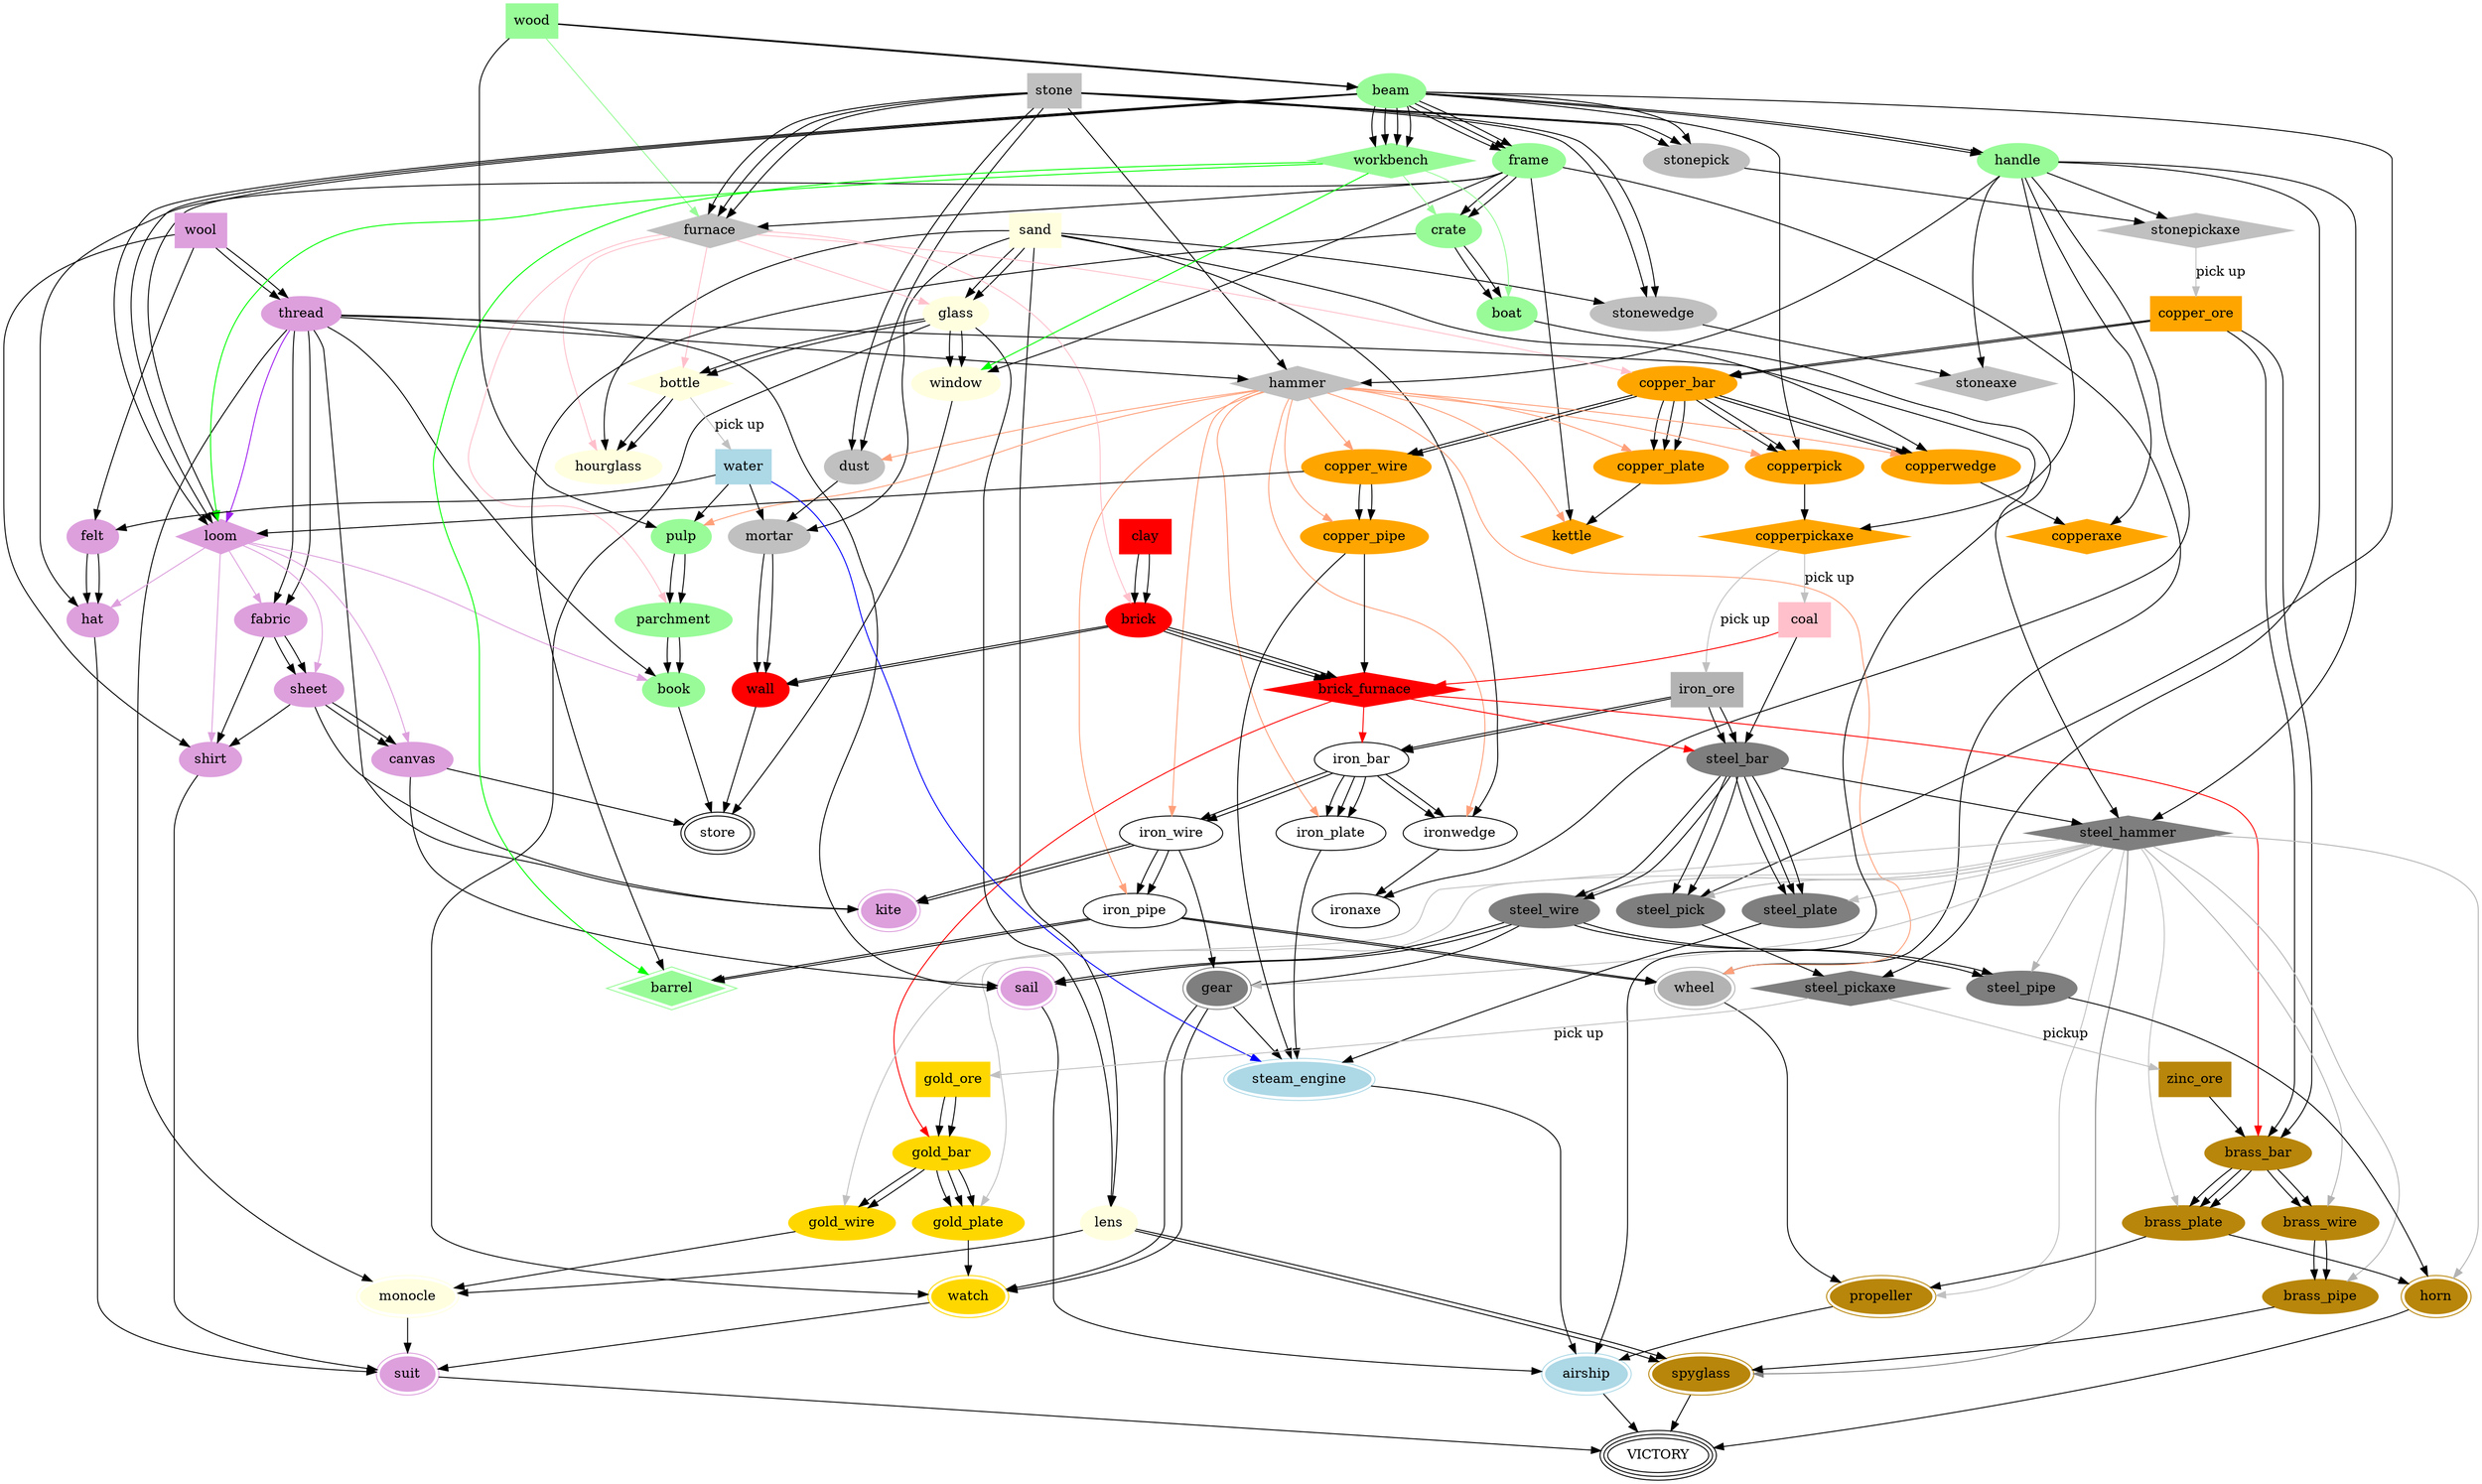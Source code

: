 digraph techtree {
wood -> beam;
wood -> beam;
beam -> frame;
beam -> frame;
beam -> frame;
beam -> handle;
beam -> handle;

sand -> stonewedge;
stone -> stonewedge;
stone -> stonewedge;
stonewedge -> stoneaxe;
handle -> stoneaxe;

beam -> stonepick;
stone -> stonepick;
stone -> stonepick;
stonepick -> stonepickaxe;
handle -> stonepickaxe;

sand -> copperwedge;
copper_bar -> copperwedge;
copper_bar -> copperwedge;
hammer -> copperwedge [color=lightsalmon];
copperwedge -> copperaxe;
handle -> copperaxe;

beam -> copperpick;
copper_bar -> copperpick;
copper_bar -> copperpick;
hammer -> copperpick [color=lightsalmon];
copperpick -> copperpickaxe;
handle -> copperpickaxe;

sand -> ironwedge;
iron_bar -> ironwedge;
iron_bar -> ironwedge;
hammer -> ironwedge [color=lightsalmon];
ironwedge -> ironaxe;
handle -> ironaxe;

stone -> furnace;
stone -> furnace;
stone -> furnace;
frame -> furnace;
iron_ore -> iron_bar;
iron_ore -> iron_bar;
wood -> furnace [color=palegreen];
coal -> brick_furnace [color=red];
brick_furnace -> iron_bar  [color=red];
copper_ore -> copper_bar;
copper_ore -> copper_bar;
furnace -> copper_bar [color=pink];
gold_ore -> gold_bar;
gold_ore -> gold_bar;
brick_furnace -> gold_bar [color=red];

steel_wire -> gear;
iron_wire -> gear;
steel_hammer -> gear [color=gray];

stone -> hammer;
handle -> hammer;
thread -> hammer;
iron_bar -> iron_wire;
iron_bar -> iron_wire;
hammer -> iron_wire [color=lightsalmon];
copper_bar -> copper_wire;
copper_bar -> copper_wire;
hammer -> copper_wire [color=lightsalmon];
gold_bar -> gold_wire;
gold_bar -> gold_wire;
steel_hammer -> gold_wire [color=gray];
sand -> glass;
furnace -> glass [color=pink];
sand -> glass;
glass -> bottle;
glass -> bottle;
furnace -> bottle  [color=pink];

wool -> thread;
wool -> thread;
thread -> fabric;
thread -> fabric;
loom -> fabric [color=plum];
fabric -> sheet;
fabric -> sheet;
loom -> sheet [color=plum];
wool -> shirt;
fabric -> shirt;
sheet -> shirt;
loom -> shirt [color=plum];
sheet -> canvas;
sheet -> canvas;
loom -> canvas [color=plum];


frame -> crate;
frame -> crate;
workbench -> crate [color=palegreen];

crate -> boat;
crate -> boat;
workbench -> boat [color=palegreen];

iron_wire -> iron_pipe;
iron_wire -> iron_pipe;
hammer -> iron_pipe [color=lightsalmon];

brass_wire -> brass_pipe;
brass_wire -> brass_pipe;
steel_hammer -> brass_pipe [color=gray70];

steel_wire -> steel_pipe;
steel_wire -> steel_pipe;
steel_hammer -> steel_pipe [color=gray70];

copper_wire -> copper_pipe;
copper_wire -> copper_pipe;
hammer -> copper_pipe [color=lightsalmon];

brass_bar -> brass_wire;
brass_bar -> brass_wire;
steel_hammer -> brass_wire [color=gray70];

iron_pipe -> wheel;
iron_pipe -> wheel;
frame -> wheel;
hammer -> wheel [color=lightsalmon];

glass -> lens;
sand -> lens;

lens -> monocle;
gold_wire -> monocle;
thread -> monocle;

gear -> watch;
gear -> watch;
glass -> watch;
gold_plate -> watch;

boat -> airship;
sail -> airship;
propeller -> airship;
steam_engine -> airship;

monocle -> suit;
watch -> suit;
shirt -> suit;
hat -> suit;

sheet -> kite;
iron_wire -> kite;
iron_wire -> kite;
thread -> kite;

canvas -> sail;
steel_wire -> sail;
steel_wire -> sail;
thread -> sail;

lens -> spyglass;
lens -> spyglass;
brass_pipe -> spyglass;
steel_hammer -> spyglass [color=grey50];

hammer -> pulp [color=lightsalmon];
water -> pulp;
wood -> pulp;

water -> felt;
wool -> felt;

furnace -> parchment [color=pink];
pulp -> parchment;
pulp -> parchment;

parchment -> book;
parchment -> book;
thread -> book;
loom -> book [color=plum];

felt -> hat;
felt -> hat;
frame -> hat;
loom -> hat [color=plum];

beam -> loom;
beam -> loom;
beam -> loom;
copper_wire -> loom;
workbench -> loom [color=green];
thread -> loom [color=purple];

stone -> dust
stone -> dust
hammer -> dust [color=lightsalmon];

sand -> mortar
dust -> mortar
water -> mortar

beam -> workbench;
beam -> workbench;
beam -> workbench;
beam -> workbench;

glass -> window;
glass -> window;
frame -> window;
workbench -> window [color=green];

clay -> brick;
clay -> brick;
furnace -> brick [color=pink];

brick -> wall;
brick -> wall;
mortar -> wall;
mortar -> wall;

copper_plate -> kettle;
frame -> kettle;
hammer -> kettle [color=lightsalmon];

brick -> brick_furnace;
brick -> brick_furnace;
brick -> brick_furnace;
copper_pipe -> brick_furnace;

canvas -> store;
wall -> store;
window -> store;
book -> store;

bottle -> hourglass;
bottle -> hourglass;
sand -> hourglass;
furnace -> hourglass [color=pink];

crate -> barrel;
iron_pipe -> barrel;
iron_pipe -> barrel;
workbench -> barrel [color=green];

iron_ore -> steel_bar;
iron_ore -> steel_bar;
coal -> steel_bar;
brick_furnace -> steel_bar [color=red];

copper_ore -> brass_bar;
copper_ore -> brass_bar;
zinc_ore -> brass_bar;
brick_furnace -> brass_bar [color=red];

iron_bar -> iron_plate;
iron_bar -> iron_plate;
iron_bar -> iron_plate;
hammer -> iron_plate  [color=lightsalmon];

steel_bar -> steel_plate;
steel_bar -> steel_plate;
steel_bar -> steel_plate;
steel_hammer -> steel_plate [color=gray];

copper_bar -> copper_plate;
copper_bar -> copper_plate;
copper_bar -> copper_plate;
hammer -> copper_plate [color=lightsalmon];

gold_bar -> gold_plate;
gold_bar -> gold_plate;
gold_bar -> gold_plate;
steel_hammer -> gold_plate [color=gray];

brass_bar -> brass_plate;
brass_bar -> brass_plate;
brass_bar -> brass_plate;
steel_hammer -> brass_plate [color=gray];

steel_bar -> steel_wire;
steel_bar -> steel_wire;
steel_hammer -> steel_wire [color=gray70];

steel_bar -> steel_hammer;
thread -> steel_hammer;
handle -> steel_hammer;

brass_plate -> horn;
steel_pipe -> horn;
steel_hammer -> horn [color=gray70];

steel_bar -> steel_pick;
steel_bar -> steel_pick;
beam -> steel_pick;
steel_hammer -> steel_pick [color=gray70];

steel_pick -> steel_pickaxe;
handle -> steel_pickaxe;

wheel -> propeller;
brass_plate -> propeller;
steel_hammer -> propeller [color=grey];

copper_pipe -> steam_engine;
steel_plate -> steam_engine;
iron_plate -> steam_engine;
gear -> steam_engine;

water -> steam_engine [color=blue];


horn -> VICTORY;
airship -> VICTORY;
suit -> VICTORY;
spyglass -> VICTORY;


stonepickaxe -> copper_ore  [label="pick up", color=gray];
copperpickaxe -> coal  [label="pick up", color=gray];
copperpickaxe -> iron_ore [label="pick up", color=gray];
steel_pickaxe -> gold_ore [label="pick up", color=gray];
bottle -> water [label="pick up", color=gray];
steel_pickaxe -> zinc_ore [label="pickup", color=gray];
/*
stoneaxe -> copperaxe [label="prereq"];
copperaxe -> ironaxe [label="prereq"];
bottle -> kettle [label="prereq"];
kettle -> barrel [label="prereq"];
hourglass -> watch [label="prereq"];
*/

kite [peripheries=2];
spyglass [peripheries=2];
monocle [peripheries=2];
watch [peripheries=2];
suit [peripheries=2];
store [peripheries=2];
spyglass [peripheries=2];
horn [peripheries=2];
sail [peripheries=2];
barrel [peripheries=2];
wheel [peripheries=2];
gear [peripheries=2];
steam_engine [peripheries=2];
propeller [peripheries=2];
airship [peripheries=2];
VICTORY [peripheries=3];

/* ICONS
 water                                                               1423   Connor Cesa
 sand (dust)                                                         small scattered circles
 clay (mortar, pulp) 
 wool                                                                sheep?
 ore (coal, copper, iron, zinc, gold, stone, wood)                         overlapping circles
 store
 bar (copper, iron, brass, gold, brick, beam)                        rounded rectangle
 wire (copper, iron, brass, gold, steel, thread)                     hoops
 pipe (copper, iron, brass, steel)                                   cylinder
 plate (copper, iron, brass, gold, steel, glass, parchment, fabric)  square
 wedge (stone, copper, iron)                                         top from axe
 axe (stone, copper, iron)                                           1006    George T Hayes, from The Noun Project
 pick (stone, copper, steel)                                         top from pickaxe
 pickaxe (stone, copper, steel)                                      1015    Luke Firth, from The Noun Project
 hammer (stone, steel)                                               652     The Noun Project
 furnace (stone, brick)                                              rounded rectangles in cube
 bottle                                                              1446    Fabio Meroni, from The Noun Project
 frame (window)
 hourglass
 lens
 monocle
 wall                                                                782
 handle                                                              handle from axe
 crate
 barrel                                                              2254    Randall Barriga, from The Noun Project
 boat
 workbench
 book                                                                2403
 felt
 hat                                                                 884     Adhara Garcia, from The Noun Project
 loom
 sheet
 canvas
 kite                                                                purple diamond outlined in iron with purple tail
 sail                                                                sail from sailboat
 shirt                                                               825     The Noun Project
suit
 kettle                                                              486     The Noun Project
 gear                                                                1241
 wheel   
 horn
 propeller
 spyglass
 watch                                                               
 steam_engine
 airship
 hand                                                               2372    Jakob Vogel, from The Noun Project   
arrow                                                               3322  Mihir Deshpande
*/


water [color=lightblue,style=filled,shape=box];
steam_engine [color=lightblue,style=filled];
airship [color=lightblue,style=filled];
coal [color=pink,style=filled,shape=box];
wool [color=plum,style=filled,shape=box];
loom [color=plum,style=filled,shape=diamond];
thread [color=plum,style=filled];
fabric [color=plum,style=filled];
sheet [color=plum,style=filled];
shirt [color=plum,style=filled];
canvas [color=plum,style=filled];
sail [color=plum,style=filled];
kite [color=plum,style=filled];
suit [color=plum,style=filled];
felt [color=plum,style=filled];
hat [color=plum,style=filled];
wood [color=palegreen,style=filled,shape=box];
workbench [color=palegreen,style=filled,shape=diamond];
beam [color=palegreen,style=filled];
handle [color=palegreen,style=filled];
pulp [color=palegreen,style=filled];
parchment [color=palegreen,style=filled];
book [color=palegreen,style=filled];
frame [color=palegreen,style=filled];
crate [color=palegreen,style=filled];
barrel [color=palegreen,style=filled,shape=diamond];
boat [color=palegreen,style=filled];
stone [color=gray,style=filled,shape=box];
stoneaxe [color=gray,style=filled,shape=diamond];
stonepickaxe [color=gray,style=filled,shape=diamond];
stonewedge [color=gray,style=filled];
stonepick [color=gray,style=filled];
dust [color=gray,style=filled];
mortar [color=gray,style=filled];
hammer [color=gray,style=filled,shape=diamond];
furnace [color=gray,style=filled,shape=diamond];
clay [color=red,style=filled,shape=box];
brick [color=red,style=filled];
wall [color=red,style=filled];
brick_furnace [color=red,style=filled,shape=diamond];
sand [color=lightyellow,style=filled,shape=box];
bottle [color=lightyellow,style=filled,shape=diamond];
glass [color=lightyellow,style=filled];
window [color=lightyellow,style=filled];
hourglass [color=lightyellow,style=filled];
monocle [color=lightyellow,style=filled];
lens [color=lightyellow,style=filled];
copper_ore [color=orange,style=filled,shape=box];
copperaxe [color=orange,style=filled,shape=diamond];
copperpickaxe [color=orange,style=filled,shape=diamond];
copper_bar [color=orange,style=filled];
copperwedge [color=orange,style=filled];
copperpick [color=orange,style=filled];
copper_wire [color=orange,style=filled];
copper_plate [color=orange,style=filled];
copper_pipe [color=orange,style=filled];
kettle [color=orange,style=filled,shape=diamond];
iron_ore [color=gray70,style=filled,shape=box];
/*
ironaxe [color=gray70,style=filled,shape=diamond];
iron_bar [color=gray70,style=filled];
ironwedge [color=gray70,style=filled];
iron_wire [color=gray70,style=filled];
iron_pipe [color=gray70,style=filled];
iron_plate [color=gray70,style=filled];
iron_pipe [color=gray70,style=filled];
*/
wheel [color=gray70,style=filled];
gear [color=grey50,style=filled];
steel_bar [color=grey50,style=filled];
steel_pick [color=grey50,style=filled];
steel_wire [color=grey50,style=filled];
steel_plate [color=grey50,style=filled];
steel_pipe [color=grey50,style=filled];
steel_pickaxe [color=grey50,style=filled,shape=diamond];
steel_hammer [color=grey50,style=filled,shape=diamond]; 
gold_ore [color=gold,style=filled,shape=box];
gold_bar [color=gold,style=filled];
gold_wire [color=gold,style=filled];
gold_plate [color=gold,style=filled];
watch [color=gold,style=filled];
zinc_ore [color=darkgoldenrod,style=filled,shape=box];
brass_bar [color=darkgoldenrod,style=filled];
brass_plate [color=darkgoldenrod,style=filled];
brass_pipe [color=darkgoldenrod,style=filled];
brass_wire [color=darkgoldenrod,style=filled];
horn [color=darkgoldenrod,style=filled];
spyglass [color=darkgoldenrod,style=filled];
propeller [color=darkgoldenrod,style=filled];

}